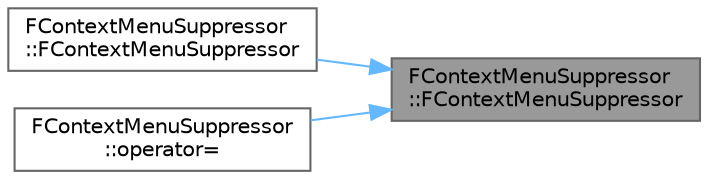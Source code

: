 digraph "FContextMenuSuppressor::FContextMenuSuppressor"
{
 // INTERACTIVE_SVG=YES
 // LATEX_PDF_SIZE
  bgcolor="transparent";
  edge [fontname=Helvetica,fontsize=10,labelfontname=Helvetica,labelfontsize=10];
  node [fontname=Helvetica,fontsize=10,shape=box,height=0.2,width=0.4];
  rankdir="RL";
  Node1 [id="Node000001",label="FContextMenuSuppressor\l::FContextMenuSuppressor",height=0.2,width=0.4,color="gray40", fillcolor="grey60", style="filled", fontcolor="black",tooltip=" "];
  Node1 -> Node2 [id="edge1_Node000001_Node000002",dir="back",color="steelblue1",style="solid",tooltip=" "];
  Node2 [id="Node000002",label="FContextMenuSuppressor\l::FContextMenuSuppressor",height=0.2,width=0.4,color="grey40", fillcolor="white", style="filled",URL="$d0/d10/structFContextMenuSuppressor.html#aa5d55c22b842889fc97fe81da35fb3b7",tooltip=" "];
  Node1 -> Node3 [id="edge2_Node000001_Node000003",dir="back",color="steelblue1",style="solid",tooltip=" "];
  Node3 [id="Node000003",label="FContextMenuSuppressor\l::operator=",height=0.2,width=0.4,color="grey40", fillcolor="white", style="filled",URL="$d0/d10/structFContextMenuSuppressor.html#a63654d9dfc2aaf0f278c3f5fa36ef9ba",tooltip=" "];
}

